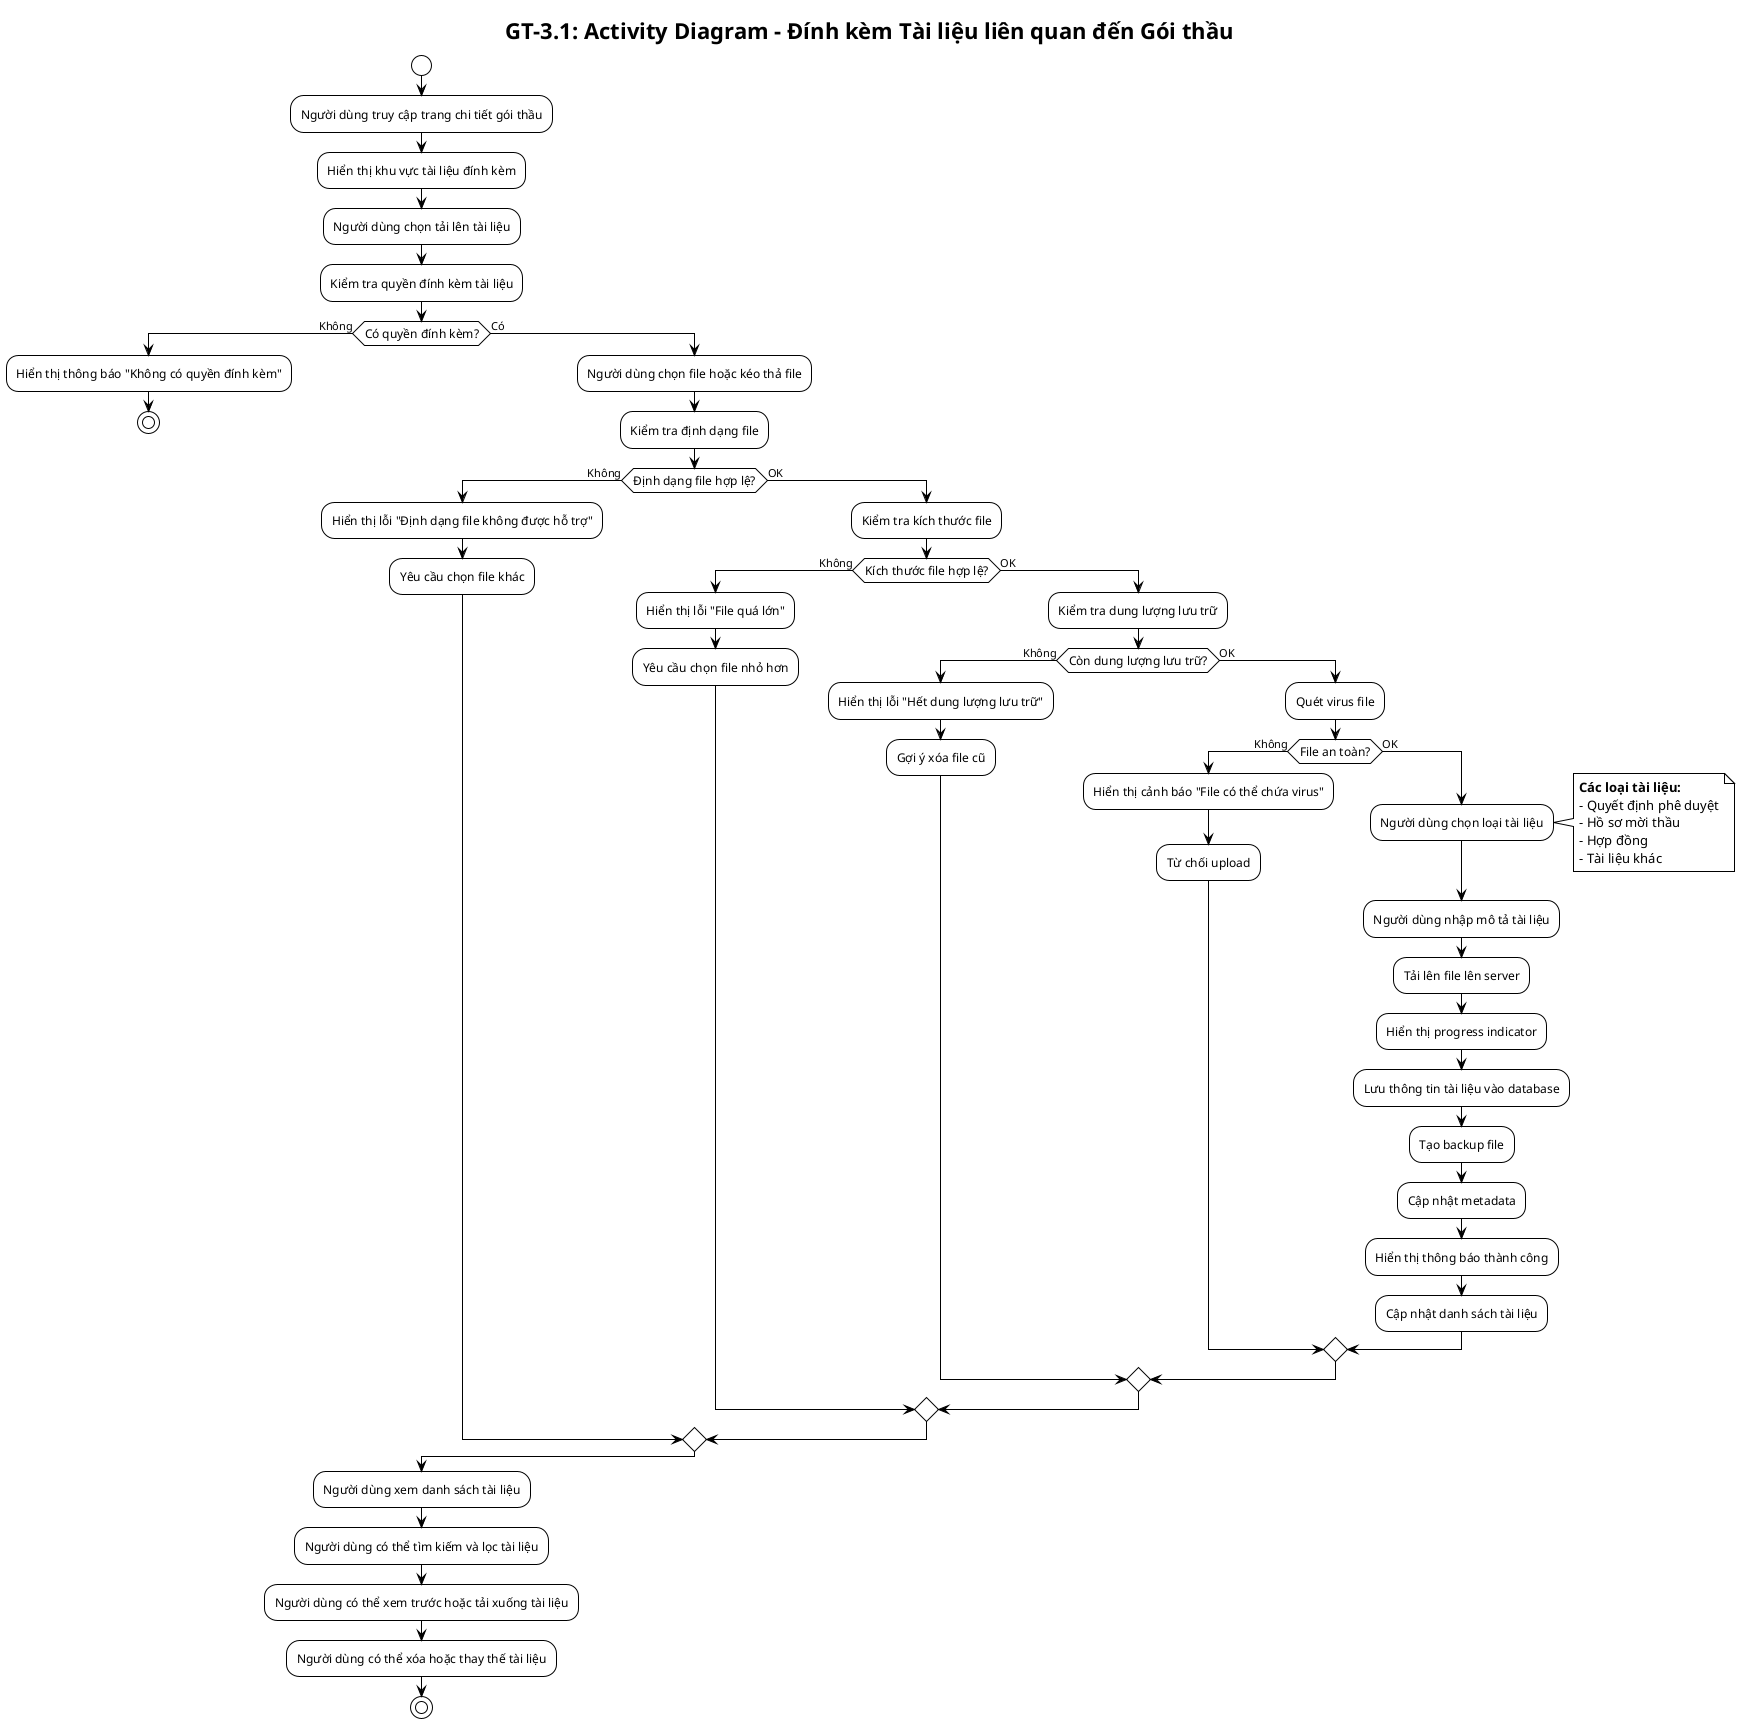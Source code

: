 @startuml GT-3.1 Activity Diagram
!theme plain
skinparam activityFontSize 12

title GT-3.1: Activity Diagram - Đính kèm Tài liệu liên quan đến Gói thầu

start

:Người dùng truy cập trang chi tiết gói thầu;

:Hiển thị khu vực tài liệu đính kèm;

:Người dùng chọn tải lên tài liệu;

:Kiểm tra quyền đính kèm tài liệu;

if (Có quyền đính kèm?) then (Không)
    :Hiển thị thông báo "Không có quyền đính kèm";
    stop
else (Có)
    :Người dùng chọn file hoặc kéo thả file;
    
    :Kiểm tra định dạng file;
    
    if (Định dạng file hợp lệ?) then (Không)
        :Hiển thị lỗi "Định dạng file không được hỗ trợ";
        :Yêu cầu chọn file khác;
    else (OK)
        :Kiểm tra kích thước file;
        
        if (Kích thước file hợp lệ?) then (Không)
            :Hiển thị lỗi "File quá lớn";
            :Yêu cầu chọn file nhỏ hơn;
        else (OK)
            :Kiểm tra dung lượng lưu trữ;
            
            if (Còn dung lượng lưu trữ?) then (Không)
                :Hiển thị lỗi "Hết dung lượng lưu trữ";
                :Gợi ý xóa file cũ;
            else (OK)
                :Quét virus file;
                
                if (File an toàn?) then (Không)
                    :Hiển thị cảnh báo "File có thể chứa virus";
                    :Từ chối upload;
                else (OK)
                    :Người dùng chọn loại tài liệu;
                    note right
                    **Các loại tài liệu:**
                    - Quyết định phê duyệt
                    - Hồ sơ mời thầu
                    - Hợp đồng
                    - Tài liệu khác
                    end note
                    
                    :Người dùng nhập mô tả tài liệu;
                    
                    :Tải lên file lên server;
                    :Hiển thị progress indicator;
                    
                    :Lưu thông tin tài liệu vào database;
                    :Tạo backup file;
                    :Cập nhật metadata;
                    
                    :Hiển thị thông báo thành công;
                    :Cập nhật danh sách tài liệu;
                endif
            endif
        endif
    endif
endif

:Người dùng xem danh sách tài liệu;

:Người dùng có thể tìm kiếm và lọc tài liệu;

:Người dùng có thể xem trước hoặc tải xuống tài liệu;

:Người dùng có thể xóa hoặc thay thế tài liệu;

stop

@enduml
